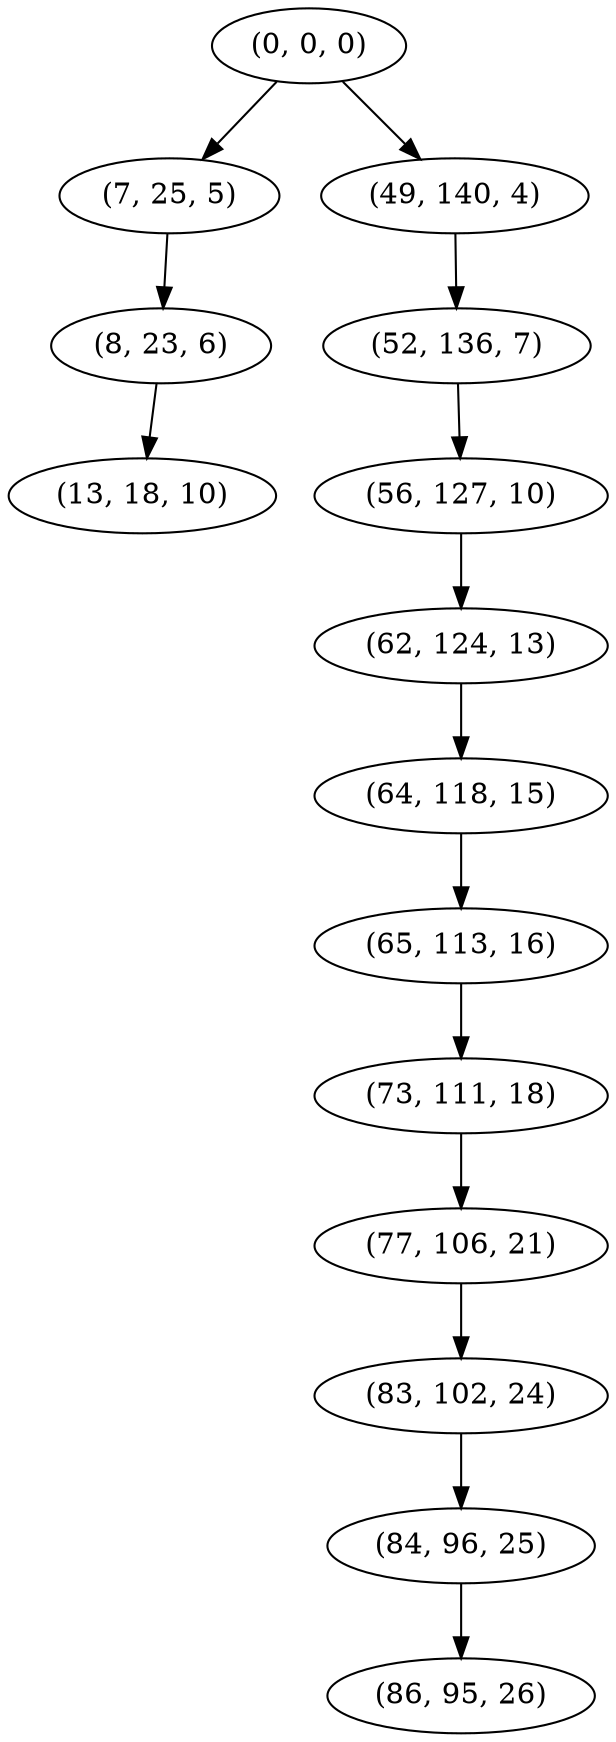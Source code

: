digraph tree {
    "(0, 0, 0)";
    "(7, 25, 5)";
    "(8, 23, 6)";
    "(13, 18, 10)";
    "(49, 140, 4)";
    "(52, 136, 7)";
    "(56, 127, 10)";
    "(62, 124, 13)";
    "(64, 118, 15)";
    "(65, 113, 16)";
    "(73, 111, 18)";
    "(77, 106, 21)";
    "(83, 102, 24)";
    "(84, 96, 25)";
    "(86, 95, 26)";
    "(0, 0, 0)" -> "(7, 25, 5)";
    "(0, 0, 0)" -> "(49, 140, 4)";
    "(7, 25, 5)" -> "(8, 23, 6)";
    "(8, 23, 6)" -> "(13, 18, 10)";
    "(49, 140, 4)" -> "(52, 136, 7)";
    "(52, 136, 7)" -> "(56, 127, 10)";
    "(56, 127, 10)" -> "(62, 124, 13)";
    "(62, 124, 13)" -> "(64, 118, 15)";
    "(64, 118, 15)" -> "(65, 113, 16)";
    "(65, 113, 16)" -> "(73, 111, 18)";
    "(73, 111, 18)" -> "(77, 106, 21)";
    "(77, 106, 21)" -> "(83, 102, 24)";
    "(83, 102, 24)" -> "(84, 96, 25)";
    "(84, 96, 25)" -> "(86, 95, 26)";
}

